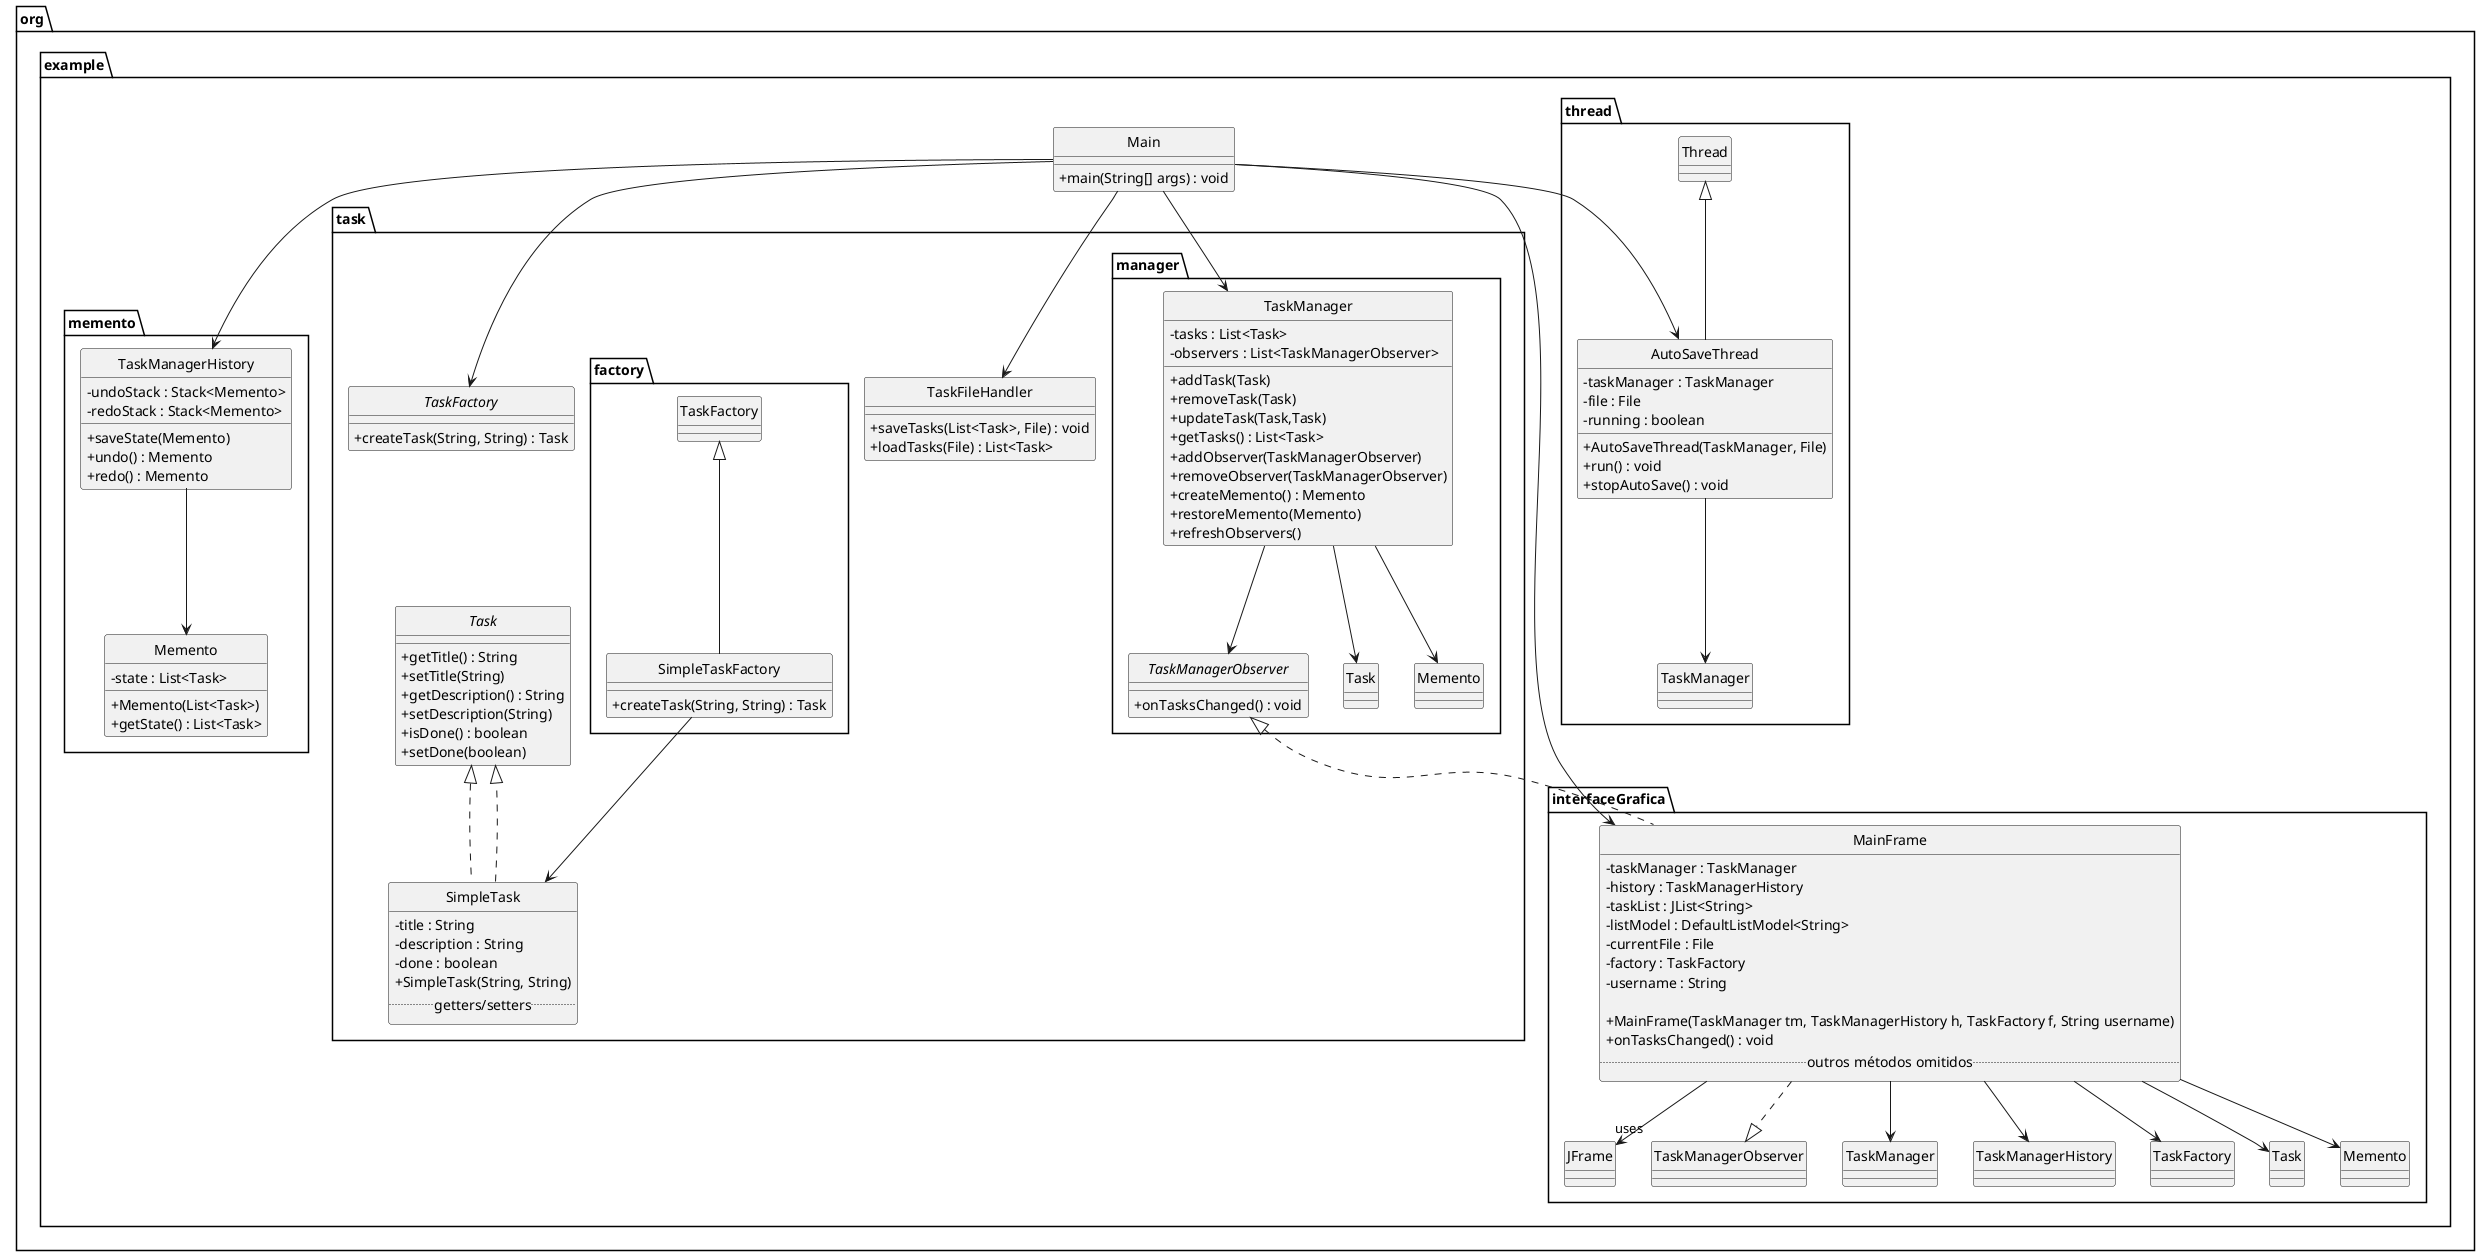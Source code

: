 @startuml

skinparam style strictuml
skinparam classAttributeIconSize 0

namespace org.example {
    class Main {
        +main(String[] args) : void
    }
}

namespace org.example.interfaceGrafica {
    class MainFrame {
        -taskManager : TaskManager
        -history : TaskManagerHistory
        -taskList : JList<String>
        -listModel : DefaultListModel<String>
        -currentFile : File
        -factory : TaskFactory
        -username : String

        +MainFrame(TaskManager tm, TaskManagerHistory h, TaskFactory f, String username)
        +onTasksChanged() : void
        ..outros métodos omitidos..
    }

    MainFrame --> "uses" JFrame
    MainFrame ..|> TaskManagerObserver
    MainFrame --> TaskManager
    MainFrame --> TaskManagerHistory
    MainFrame --> TaskFactory
    MainFrame --> Task
    MainFrame --> Memento
}

namespace org.example.memento {
    class Memento {
        -state : List<Task>
        +Memento(List<Task>)
        +getState() : List<Task>
    }

    class TaskManagerHistory {
        -undoStack : Stack<Memento>
        -redoStack : Stack<Memento>
        +saveState(Memento)
        +undo() : Memento
        +redo() : Memento
    }

    TaskManagerHistory --> Memento
}

namespace org.example.task {
    interface Task {
        +getTitle() : String
        +setTitle(String)
        +getDescription() : String
        +setDescription(String)
        +isDone() : boolean
        +setDone(boolean)
    }

    class SimpleTask implements Task {
        -title : String
        -description : String
        -done : boolean
        +SimpleTask(String, String)
        .. getters/setters ..
    }

    abstract class TaskFactory {
        +createTask(String, String) : Task
    }

    class TaskFileHandler {
        +saveTasks(List<Task>, File) : void
        +loadTasks(File) : List<Task>
    }

    SimpleTask ..|> Task
}

namespace org.example.task.factory {
    class SimpleTaskFactory extends TaskFactory {
        +createTask(String, String) : Task
    }

    SimpleTaskFactory --> SimpleTask
}

namespace org.example.task.manager {
    class TaskManager {
        -tasks : List<Task>
        -observers : List<TaskManagerObserver>
        +addTask(Task)
        +removeTask(Task)
        +updateTask(Task,Task)
        +getTasks() : List<Task>
        +addObserver(TaskManagerObserver)
        +removeObserver(TaskManagerObserver)
        +createMemento() : Memento
        +restoreMemento(Memento)
        +refreshObservers()
    }

    interface TaskManagerObserver {
        +onTasksChanged() : void
    }

    TaskManager --> Task
    TaskManager --> Memento
    TaskManager --> TaskManagerObserver
    TaskManagerObserver <|.. MainFrame
}

namespace org.example.thread {
    class AutoSaveThread extends Thread {
        -taskManager : TaskManager
        -file : File
        -running : boolean
        +AutoSaveThread(TaskManager, File)
        +run() : void
        +stopAutoSave() : void
    }

    AutoSaveThread --> TaskManager
}

' Relações globais
org.example.Main --> org.example.interfaceGrafica.MainFrame
org.example.Main --> org.example.thread.AutoSaveThread
org.example.Main --> org.example.task.manager.TaskManager
org.example.Main --> org.example.memento.TaskManagerHistory
org.example.Main --> org.example.task.TaskFactory
org.example.Main --> org.example.task.TaskFileHandler

@enduml
